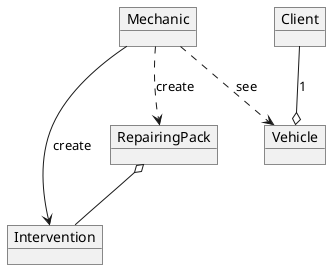 @startuml
object Mechanic
object Intervention
object Client
object Vehicle
object RepairingPack

Mechanic --> Intervention : create
Mechanic ..> RepairingPack : create
Mechanic ..> Vehicle : see
Client  --o Vehicle : "1"
RepairingPack o-- Intervention
@enduml
